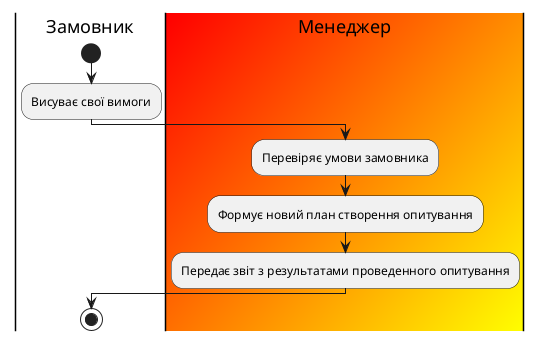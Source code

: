 @startuml
|Замовник|

start
:Висуває свої вимоги;
|#Red/Yellow|Менеджер|
:Перевіряє умови замовника;
:Формує новий план створення опитування;
:Передає звіт з результатами проведенного опитування;
|Замовник|

stop
@enduml
